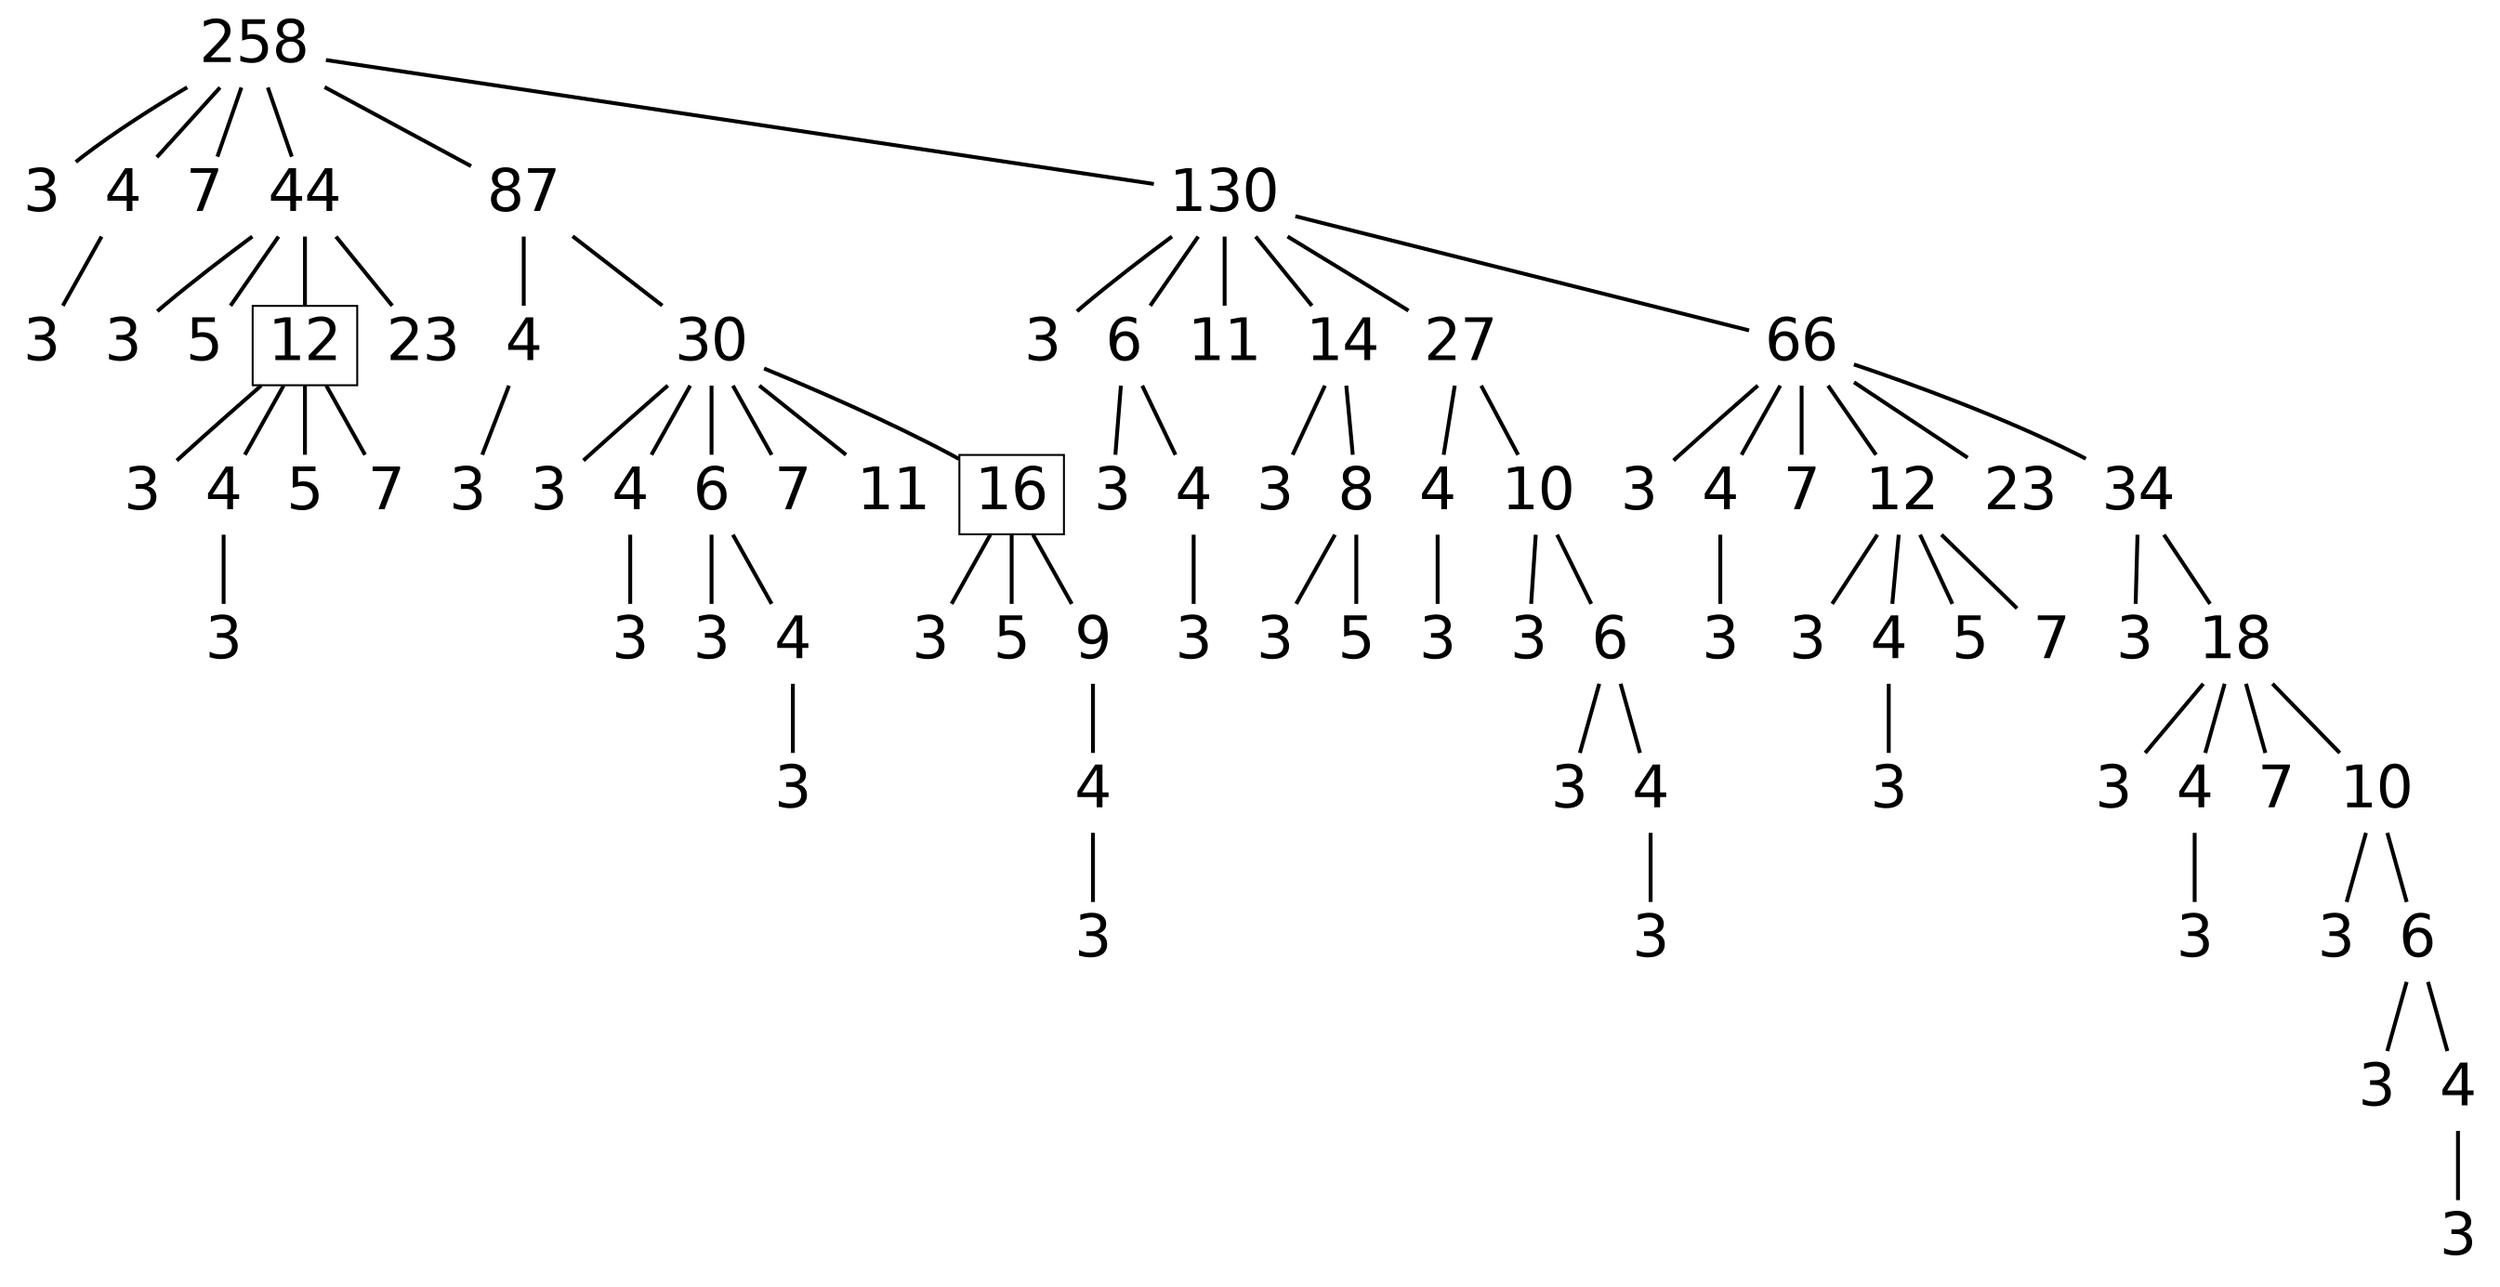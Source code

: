digraph graph_name {
 graph[nodesep = 0.1];
 edge[dir=none, style=bold];
 node[ fontname = "Helvetica", shape = plaintext, width = 0.25, height = 0.25, fontsize=30];
s258;
s258_3;
s258_4;
s258_4_3;
s258_7;
s258_44;
s258_44_3;
s258_44_5;
s258_44_12;
s258_44_12_3;
s258_44_12_4;
s258_44_12_4_3;
s258_44_12_5;
s258_44_12_7;
s258_44_23;
s258_87;
s258_87_4;
s258_87_4_3;
s258_87_30;
s258_87_30_3;
s258_87_30_4;
s258_87_30_4_3;
s258_87_30_6;
s258_87_30_6_3;
s258_87_30_6_4;
s258_87_30_6_4_3;
s258_87_30_7;
s258_87_30_11;
s258_87_30_16;
s258_87_30_16_3;
s258_87_30_16_5;
s258_87_30_16_9;
s258_87_30_16_9_4;
s258_87_30_16_9_4_3;
s258_130;
s258_130_3;
s258_130_6;
s258_130_6_3;
s258_130_6_4;
s258_130_6_4_3;
s258_130_11;
s258_130_14;
s258_130_14_3;
s258_130_14_8;
s258_130_14_8_3;
s258_130_14_8_5;
s258_130_27;
s258_130_27_4;
s258_130_27_4_3;
s258_130_27_10;
s258_130_27_10_3;
s258_130_27_10_6;
s258_130_27_10_6_3;
s258_130_27_10_6_4;
s258_130_27_10_6_4_3;
s258_130_66;
s258_130_66_3;
s258_130_66_4;
s258_130_66_4_3;
s258_130_66_7;
s258_130_66_12;
s258_130_66_12_3;
s258_130_66_12_4;
s258_130_66_12_4_3;
s258_130_66_12_5;
s258_130_66_12_7;
s258_130_66_23;
s258_130_66_34;
s258_130_66_34_3;
s258_130_66_34_18;
s258_130_66_34_18_3;
s258_130_66_34_18_4;
s258_130_66_34_18_4_3;
s258_130_66_34_18_7;
s258_130_66_34_18_10;
s258_130_66_34_18_10_3;
s258_130_66_34_18_10_6;
s258_130_66_34_18_10_6_3;
s258_130_66_34_18_10_6_4;
s258_130_66_34_18_10_6_4_3;
s258[label="258" ];
s258->s258_3;
s258_3[label="3" ];
s258->s258_4;
s258_4[label="4" ];
s258_4->s258_4_3;
s258_4_3[label="3" ];
s258->s258_7;
s258_7[label="7" ];
s258->s258_44;
s258_44[label="44" ];
s258_44->s258_44_3;
s258_44_3[label="3" ];
s258_44->s258_44_5;
s258_44_5[label="5" ];
s258_44->s258_44_12;
s258_44_12[label="12" ;shape=box];
s258_44_12->s258_44_12_3;
s258_44_12_3[label="3" ];
s258_44_12->s258_44_12_4;
s258_44_12_4[label="4" ];
s258_44_12_4->s258_44_12_4_3;
s258_44_12_4_3[label="3" ];
s258_44_12->s258_44_12_5;
s258_44_12_5[label="5" ];
s258_44_12->s258_44_12_7;
s258_44_12_7[label="7" ];
s258_44->s258_44_23;
s258_44_23[label="23" ];
s258->s258_87;
s258_87[label="87" ];
s258_87->s258_87_4;
s258_87_4[label="4" ];
s258_87_4->s258_87_4_3;
s258_87_4_3[label="3" ];
s258_87->s258_87_30;
s258_87_30[label="30" ];
s258_87_30->s258_87_30_3;
s258_87_30_3[label="3" ];
s258_87_30->s258_87_30_4;
s258_87_30_4[label="4" ];
s258_87_30_4->s258_87_30_4_3;
s258_87_30_4_3[label="3" ];
s258_87_30->s258_87_30_6;
s258_87_30_6[label="6" ];
s258_87_30_6->s258_87_30_6_3;
s258_87_30_6_3[label="3" ];
s258_87_30_6->s258_87_30_6_4;
s258_87_30_6_4[label="4" ];
s258_87_30_6_4->s258_87_30_6_4_3;
s258_87_30_6_4_3[label="3" ];
s258_87_30->s258_87_30_7;
s258_87_30_7[label="7" ];
s258_87_30->s258_87_30_11;
s258_87_30_11[label="11" ];
s258_87_30->s258_87_30_16;
s258_87_30_16[label="16" ;shape=box];
s258_87_30_16->s258_87_30_16_3;
s258_87_30_16_3[label="3" ];
s258_87_30_16->s258_87_30_16_5;
s258_87_30_16_5[label="5" ];
s258_87_30_16->s258_87_30_16_9;
s258_87_30_16_9[label="9" ];
s258_87_30_16_9->s258_87_30_16_9_4;
s258_87_30_16_9_4[label="4" ];
s258_87_30_16_9_4->s258_87_30_16_9_4_3;
s258_87_30_16_9_4_3[label="3" ];
s258->s258_130;
s258_130[label="130" ];
s258_130->s258_130_3;
s258_130_3[label="3" ];
s258_130->s258_130_6;
s258_130_6[label="6" ];
s258_130_6->s258_130_6_3;
s258_130_6_3[label="3" ];
s258_130_6->s258_130_6_4;
s258_130_6_4[label="4" ];
s258_130_6_4->s258_130_6_4_3;
s258_130_6_4_3[label="3" ];
s258_130->s258_130_11;
s258_130_11[label="11" ];
s258_130->s258_130_14;
s258_130_14[label="14" ];
s258_130_14->s258_130_14_3;
s258_130_14_3[label="3" ];
s258_130_14->s258_130_14_8;
s258_130_14_8[label="8" ];
s258_130_14_8->s258_130_14_8_3;
s258_130_14_8_3[label="3" ];
s258_130_14_8->s258_130_14_8_5;
s258_130_14_8_5[label="5" ];
s258_130->s258_130_27;
s258_130_27[label="27" ];
s258_130_27->s258_130_27_4;
s258_130_27_4[label="4" ];
s258_130_27_4->s258_130_27_4_3;
s258_130_27_4_3[label="3" ];
s258_130_27->s258_130_27_10;
s258_130_27_10[label="10" ];
s258_130_27_10->s258_130_27_10_3;
s258_130_27_10_3[label="3" ];
s258_130_27_10->s258_130_27_10_6;
s258_130_27_10_6[label="6" ];
s258_130_27_10_6->s258_130_27_10_6_3;
s258_130_27_10_6_3[label="3" ];
s258_130_27_10_6->s258_130_27_10_6_4;
s258_130_27_10_6_4[label="4" ];
s258_130_27_10_6_4->s258_130_27_10_6_4_3;
s258_130_27_10_6_4_3[label="3" ];
s258_130->s258_130_66;
s258_130_66[label="66" ];
s258_130_66->s258_130_66_3;
s258_130_66_3[label="3" ];
s258_130_66->s258_130_66_4;
s258_130_66_4[label="4" ];
s258_130_66_4->s258_130_66_4_3;
s258_130_66_4_3[label="3" ];
s258_130_66->s258_130_66_7;
s258_130_66_7[label="7" ];
s258_130_66->s258_130_66_12;
s258_130_66_12[label="12" ];
s258_130_66_12->s258_130_66_12_3;
s258_130_66_12_3[label="3" ];
s258_130_66_12->s258_130_66_12_4;
s258_130_66_12_4[label="4" ];
s258_130_66_12_4->s258_130_66_12_4_3;
s258_130_66_12_4_3[label="3" ];
s258_130_66_12->s258_130_66_12_5;
s258_130_66_12_5[label="5" ];
s258_130_66_12->s258_130_66_12_7;
s258_130_66_12_7[label="7" ];
s258_130_66->s258_130_66_23;
s258_130_66_23[label="23" ];
s258_130_66->s258_130_66_34;
s258_130_66_34[label="34" ];
s258_130_66_34->s258_130_66_34_3;
s258_130_66_34_3[label="3" ];
s258_130_66_34->s258_130_66_34_18;
s258_130_66_34_18[label="18" ];
s258_130_66_34_18->s258_130_66_34_18_3;
s258_130_66_34_18_3[label="3" ];
s258_130_66_34_18->s258_130_66_34_18_4;
s258_130_66_34_18_4[label="4" ];
s258_130_66_34_18_4->s258_130_66_34_18_4_3;
s258_130_66_34_18_4_3[label="3" ];
s258_130_66_34_18->s258_130_66_34_18_7;
s258_130_66_34_18_7[label="7" ];
s258_130_66_34_18->s258_130_66_34_18_10;
s258_130_66_34_18_10[label="10" ];
s258_130_66_34_18_10->s258_130_66_34_18_10_3;
s258_130_66_34_18_10_3[label="3" ];
s258_130_66_34_18_10->s258_130_66_34_18_10_6;
s258_130_66_34_18_10_6[label="6" ];
s258_130_66_34_18_10_6->s258_130_66_34_18_10_6_3;
s258_130_66_34_18_10_6_3[label="3" ];
s258_130_66_34_18_10_6->s258_130_66_34_18_10_6_4;
s258_130_66_34_18_10_6_4[label="4" ];
s258_130_66_34_18_10_6_4->s258_130_66_34_18_10_6_4_3;
s258_130_66_34_18_10_6_4_3[label="3" ];
}
